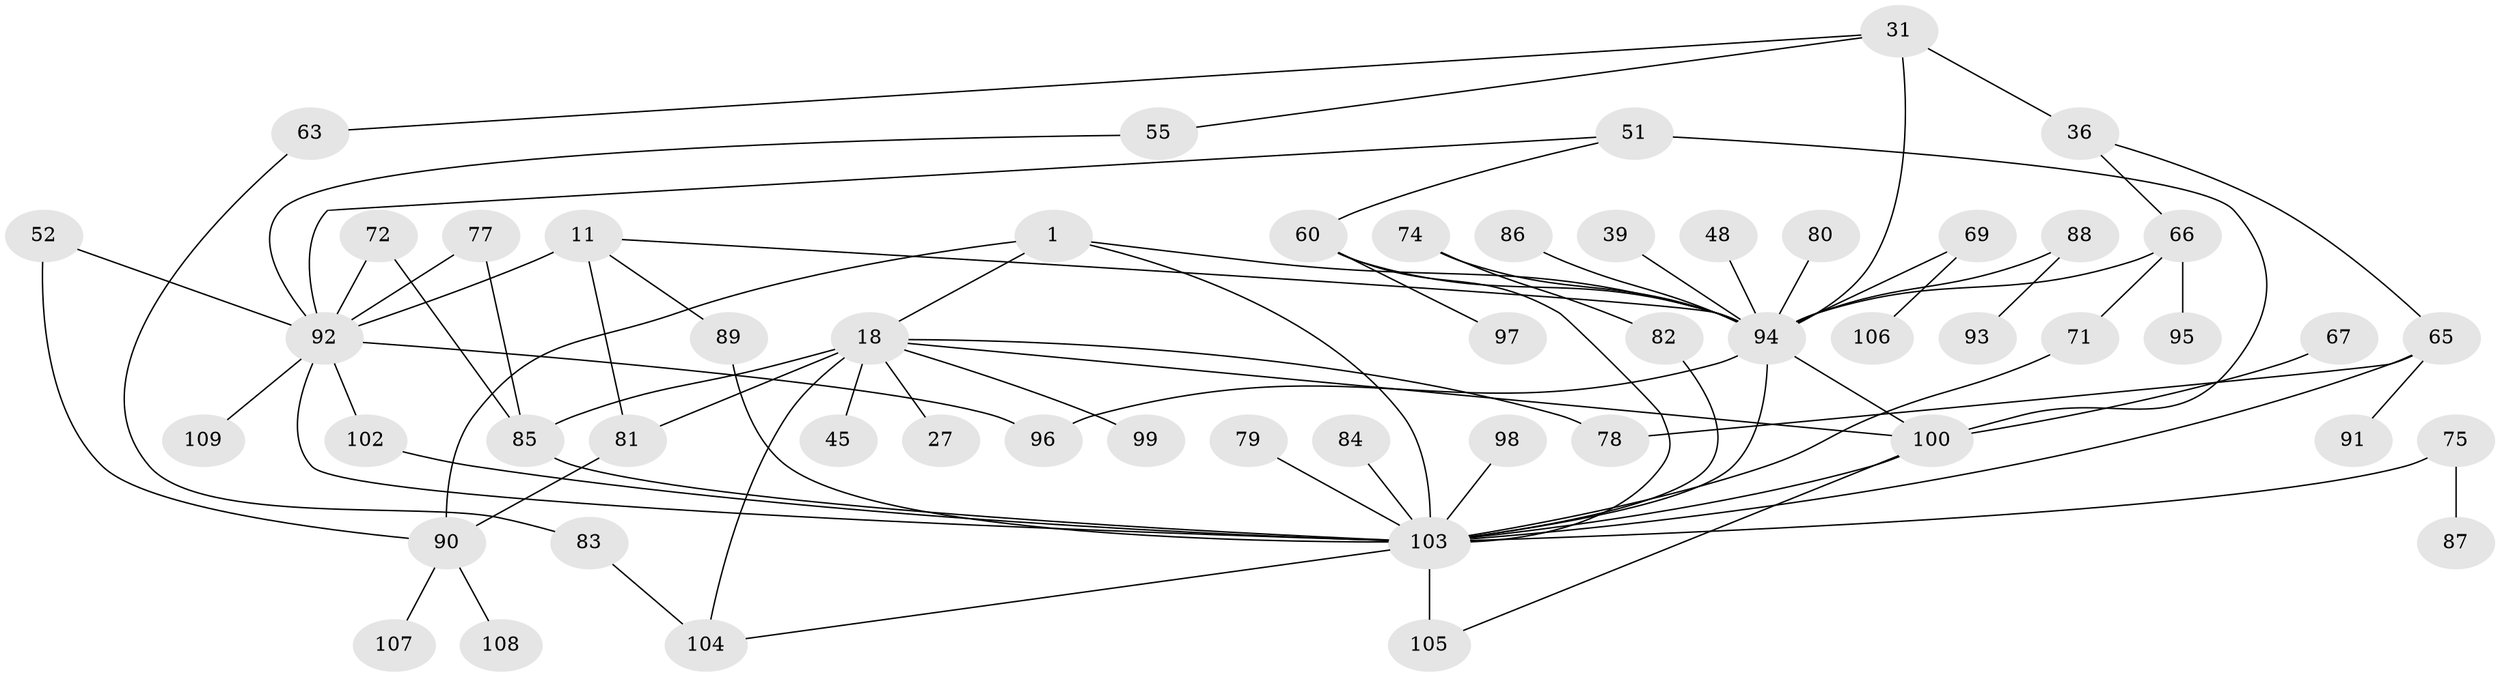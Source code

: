 // original degree distribution, {6: 0.06422018348623854, 5: 0.07339449541284404, 2: 0.26605504587155965, 4: 0.09174311926605505, 8: 0.009174311926605505, 3: 0.22935779816513763, 1: 0.24770642201834864, 7: 0.01834862385321101}
// Generated by graph-tools (version 1.1) at 2025/42/03/09/25 04:42:44]
// undirected, 54 vertices, 78 edges
graph export_dot {
graph [start="1"]
  node [color=gray90,style=filled];
  1;
  11 [super="+3"];
  18 [super="+10"];
  27;
  31;
  36 [super="+32"];
  39;
  45;
  48;
  51;
  52;
  55;
  60 [super="+30"];
  63;
  65 [super="+25"];
  66;
  67;
  69 [super="+50"];
  71;
  72;
  74;
  75;
  77;
  78 [super="+46"];
  79;
  80 [super="+15+42"];
  81 [super="+38+22"];
  82;
  83;
  84;
  85 [super="+68+59"];
  86;
  87;
  88;
  89;
  90 [super="+26"];
  91;
  92 [super="+44+62"];
  93;
  94 [super="+7+64"];
  95;
  96;
  97;
  98;
  99;
  100 [super="+41+76"];
  102;
  103 [super="+8+14+29+70"];
  104 [super="+73+56"];
  105 [super="+101+54"];
  106;
  107;
  108;
  109;
  1 -- 90 [weight=2];
  1 -- 18;
  1 -- 103 [weight=2];
  1 -- 94;
  11 -- 89;
  11 -- 94;
  11 -- 81;
  11 -- 92 [weight=3];
  18 -- 45;
  18 -- 99;
  18 -- 104 [weight=3];
  18 -- 78 [weight=2];
  18 -- 27;
  18 -- 81;
  18 -- 100;
  18 -- 85;
  31 -- 55;
  31 -- 63;
  31 -- 36 [weight=2];
  31 -- 94;
  36 -- 66;
  36 -- 65;
  39 -- 94;
  48 -- 94;
  51 -- 60;
  51 -- 100 [weight=2];
  51 -- 92;
  52 -- 90;
  52 -- 92;
  55 -- 92;
  60 -- 97;
  60 -- 103 [weight=2];
  60 -- 94;
  63 -- 83;
  65 -- 91;
  65 -- 78;
  65 -- 103;
  66 -- 95;
  66 -- 71;
  66 -- 94;
  67 -- 100;
  69 -- 106;
  69 -- 94;
  71 -- 103;
  72 -- 85;
  72 -- 92;
  74 -- 82;
  74 -- 94;
  75 -- 87;
  75 -- 103;
  77 -- 85;
  77 -- 92;
  79 -- 103;
  80 -- 94;
  81 -- 90;
  82 -- 103;
  83 -- 104;
  84 -- 103;
  85 -- 103 [weight=4];
  86 -- 94;
  88 -- 93;
  88 -- 94 [weight=2];
  89 -- 103;
  90 -- 107;
  90 -- 108;
  92 -- 96;
  92 -- 103;
  92 -- 102;
  92 -- 109;
  94 -- 96 [weight=2];
  94 -- 100 [weight=2];
  94 -- 103;
  98 -- 103;
  100 -- 105 [weight=2];
  100 -- 103;
  102 -- 103;
  103 -- 105 [weight=3];
  103 -- 104;
}
